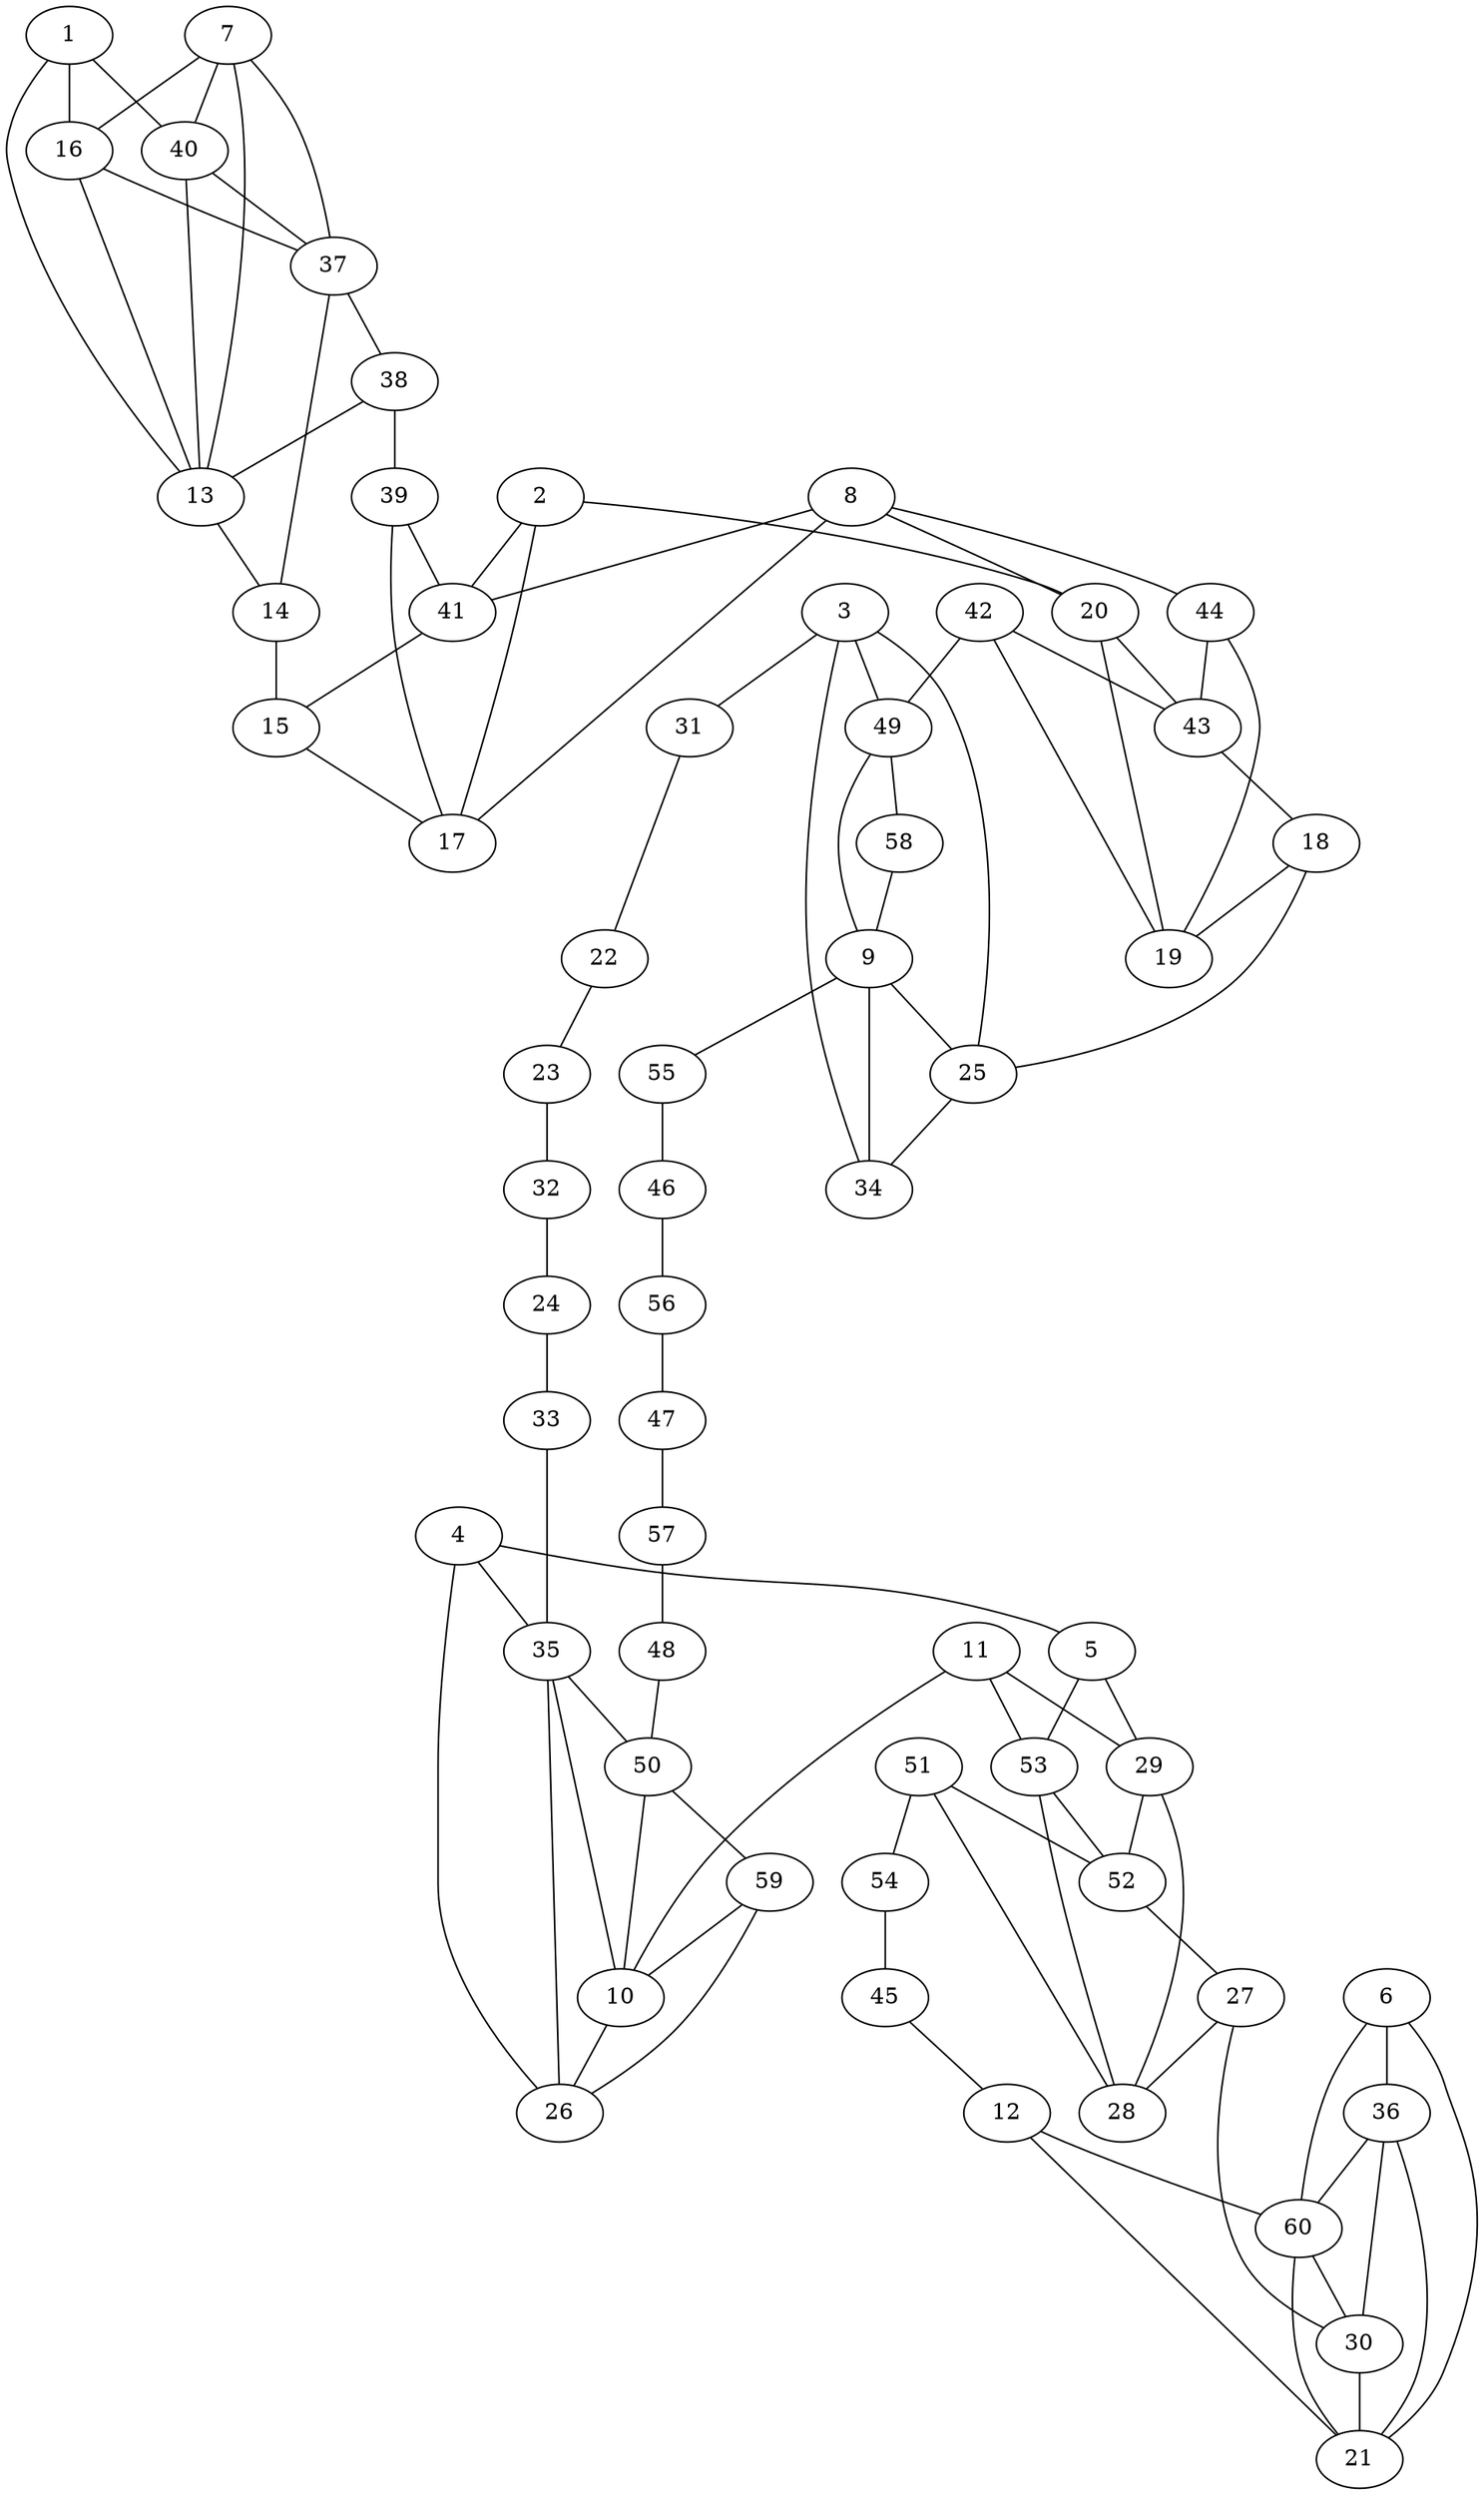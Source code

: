 graph pdb1f1v {
	1	 [aaLength=10,
		sequence=DLAKSREFYV,
		type=0];
	13	 [aaLength=5,
		sequence=HVTEE,
		type=1];
	1 -- 13	 [distance0="33.77705",
		frequency=1,
		type0=3];
	16	 [aaLength=11,
		sequence=IVRCAYMEIVV,
		type=1];
	1 -- 16	 [distance0="32.55594",
		frequency=1,
		type0=1];
	40	 [aaLength=11,
		sequence=IVRCAYMEIVV,
		type=1];
	1 -- 40	 [distance0="32.55594",
		frequency=1,
		type0=2];
	2	 [aaLength=15,
		sequence=SPAEVDAAEAYYKEL,
		type=0];
	17	 [aaLength=9,
		sequence=AVAAFAYRV,
		type=1];
	2 -- 17	 [distance0="20.29835",
		frequency=1,
		type0=1];
	20	 [aaLength=4,
		sequence=TERR,
		type=1];
	2 -- 20	 [distance0="25.2195",
		distance1="3.0",
		frequency=2,
		type0=3,
		type1=4];
	41	 [aaLength=9,
		sequence=AVAAFAYRV,
		type=1];
	2 -- 41	 [distance0="20.29835",
		frequency=1,
		type0=2];
	3	 [aaLength=12,
		sequence=DVPRGRAYLEDL,
		type=0];
	25	 [aaLength=9,
		sequence=RLDHFNQVT,
		type=1];
	3 -- 25	 [distance0="22.91745",
		frequency=1,
		type0=1];
	31	 [aaLength=7,
		sequence=RVSEDIK,
		type=1];
	3 -- 31	 [distance0="2.0",
		frequency=1,
		type0=4];
	34	 [aaLength=9,
		sequence=RLDHFNQVT,
		type=1];
	3 -- 34	 [distance0="22.91745",
		frequency=1,
		type0=2];
	49	 [aaLength=9,
		sequence=RLDHFNQVT,
		type=1];
	3 -- 49	 [distance0="22.91745",
		frequency=1,
		type0=3];
	4	 [aaLength=15,
		sequence=EKHNIIQICDKMGAL,
		type=0];
	5	 [aaLength=3,
		sequence=ISD,
		type=0];
	4 -- 5	 [distance0="18.5952",
		distance1="1.0",
		frequency=2,
		type0=1,
		type1=4];
	26	 [aaLength=8,
		sequence=RMHHVAFA,
		type=1];
	4 -- 26	 [distance0="18.95274",
		frequency=1,
		type0=2];
	35	 [aaLength=8,
		sequence=RMHHVAFA,
		type=1];
	4 -- 35	 [distance0="18.95274",
		frequency=1,
		type0=3];
	29	 [aaLength=7,
		sequence=IERGPGR,
		type=1];
	5 -- 29	 [distance0="24.38737",
		distance1="1.0",
		frequency=2,
		type0=2,
		type1=4];
	53	 [aaLength=7,
		sequence=IERGPGR,
		type=1];
	5 -- 53	 [distance0="24.38737",
		frequency=1,
		type0=3];
	6	 [aaLength=7,
		sequence=VPSWYTE,
		type=0];
	21	 [aaLength=4,
		sequence=ITWD,
		type=1];
	6 -- 21	 [distance0="32.17244",
		frequency=1,
		type0=3];
	36	 [aaLength=2,
		sequence=SL,
		type=1];
	6 -- 36	 [distance0="27.84",
		distance1="1.0",
		frequency=2,
		type0=1,
		type1=4];
	60	 [aaLength=2,
		sequence=SL,
		type=1];
	6 -- 60	 [distance0="27.84",
		frequency=1,
		type0=2];
	7	 [aaLength=10,
		sequence=DLAKSREFYV,
		type=0];
	7 -- 13	 [distance0="30.62043",
		frequency=1,
		type0=3];
	7 -- 16	 [distance0="29.26792",
		frequency=1,
		type0=1];
	37	 [aaLength=5,
		sequence=HVTEE,
		type=1];
	7 -- 37	 [distance0="5.0",
		frequency=1,
		type0=4];
	7 -- 40	 [distance0="29.26792",
		frequency=1,
		type0=2];
	8	 [aaLength=15,
		sequence=SPAEVDAAEAYYKEL,
		type=0];
	8 -- 17	 [distance0="17.76013",
		frequency=1,
		type0=1];
	8 -- 20	 [distance0="23.22547",
		frequency=1,
		type0=3];
	8 -- 41	 [distance0="17.76013",
		frequency=1,
		type0=2];
	44	 [aaLength=4,
		sequence=TERR,
		type=1];
	8 -- 44	 [distance0="3.0",
		frequency=1,
		type0=4];
	9	 [aaLength=12,
		sequence=DVPRGRAYLEDL,
		type=0];
	9 -- 25	 [distance0="23.26823",
		frequency=1,
		type0=1];
	9 -- 34	 [distance0="23.26823",
		frequency=1,
		type0=2];
	9 -- 49	 [distance0="23.26823",
		frequency=1,
		type0=3];
	55	 [aaLength=7,
		sequence=RVSEDIK,
		type=1];
	9 -- 55	 [distance0="2.0",
		frequency=1,
		type0=4];
	10	 [aaLength=15,
		sequence=EKHNIIQICDKMGAL,
		type=0];
	10 -- 26	 [distance0="16.31108",
		frequency=1,
		type0=1];
	10 -- 35	 [distance0="16.31108",
		frequency=1,
		type0=2];
	50	 [aaLength=8,
		sequence=RMHHVAFA,
		type=1];
	10 -- 50	 [distance0="16.31108",
		frequency=1,
		type0=3];
	11	 [aaLength=3,
		sequence=ISD,
		type=0];
	11 -- 10	 [distance0="18.58387",
		frequency=1,
		type0=1];
	11 -- 29	 [distance0="22.00652",
		frequency=1,
		type0=2];
	11 -- 53	 [distance0="22.00652",
		distance1="1.0",
		frequency=2,
		type0=3,
		type1=4];
	12	 [aaLength=7,
		sequence=VPSWYTE,
		type=0];
	12 -- 21	 [distance0="31.45712",
		frequency=1,
		type0=3];
	12 -- 60	 [distance0="27.01019",
		distance1="1.0",
		frequency=2,
		type0=2,
		type1=4];
	14	 [aaLength=5,
		sequence=TIYLR,
		type=1];
	13 -- 14	 [distance0="8.0",
		distance1="3.0",
		frequency=2,
		type0=2,
		type1=4];
	15	 [aaLength=5,
		sequence=LVLRQ,
		type=1];
	14 -- 15	 [distance0="9.0",
		frequency=1,
		type0=4];
	15 -- 17	 [distance0="9.0",
		distance1="4.0",
		frequency=2,
		type0=2,
		type1=4];
	16 -- 13	 [distance0="27.0",
		distance1="16.0",
		frequency=2,
		type0=2,
		type1=4];
	16 -- 37	 [distance0="27.0",
		frequency=1,
		type0=3];
	18	 [aaLength=5,
		sequence=PYEFF,
		type=1];
	19	 [aaLength=5,
		sequence=SVRVE,
		type=1];
	18 -- 19	 [distance0="10.0",
		frequency=1,
		type0=2];
	18 -- 25	 [distance0="22.0",
		frequency=1,
		type0=4];
	20 -- 19	 [distance0="14.0",
		distance1="10.0",
		frequency=2,
		type0=2,
		type1=4];
	43	 [aaLength=5,
		sequence=SVRVE,
		type=1];
	20 -- 43	 [distance0="14.0",
		frequency=1,
		type0=3];
	22	 [aaLength=7,
		sequence=RVSEDIK,
		type=1];
	23	 [aaLength=7,
		sequence=TYAAWMH,
		type=1];
	22 -- 23	 [distance0="5.0",
		frequency=1,
		type0=4];
	32	 [aaLength=7,
		sequence=TYAAWMH,
		type=1];
	23 -- 32	 [distance0="0.0",
		frequency=1,
		type0=5];
	24	 [aaLength=5,
		sequence=TALTG,
		type=1];
	33	 [aaLength=5,
		sequence=TALTG,
		type=1];
	24 -- 33	 [distance0="0.0",
		frequency=1,
		type0=5];
	25 -- 34	 [distance0="0.0",
		frequency=1,
		type0=5];
	26 -- 35	 [distance0="0.0",
		frequency=1,
		type0=1];
	27	 [aaLength=6,
		sequence=RIEIYT,
		type=1];
	28	 [aaLength=6,
		sequence=FYLYIL,
		type=1];
	27 -- 28	 [distance0="11.0",
		frequency=1,
		type0=2];
	30	 [aaLength=4,
		sequence=ITWD,
		type=1];
	27 -- 30	 [distance0="12.0",
		frequency=1,
		type0=4];
	29 -- 28	 [distance0="13.0",
		distance1="6.0",
		frequency=2,
		type0=2,
		type1=4];
	52	 [aaLength=6,
		sequence=FYLYIL,
		type=1];
	29 -- 52	 [distance0="13.0",
		frequency=1,
		type0=3];
	30 -- 21	 [distance0="0.0",
		frequency=1,
		type0=5];
	31 -- 22	 [distance0="0.0",
		frequency=1,
		type0=5];
	32 -- 24	 [distance0="7.0",
		frequency=1,
		type0=4];
	33 -- 35	 [distance0="4.0",
		frequency=1,
		type0=4];
	35 -- 50	 [distance0="0.0",
		frequency=1,
		type0=2];
	36 -- 21	 [distance0="26.0",
		frequency=1,
		type0=2];
	36 -- 30	 [distance0="26.0",
		frequency=1,
		type0=3];
	36 -- 60	 [distance0="0.0",
		frequency=1,
		type0=1];
	37 -- 14	 [distance0="8.0",
		frequency=1,
		type0=2];
	38	 [aaLength=5,
		sequence=TIYLR,
		type=1];
	37 -- 38	 [distance0="8.0",
		distance1="3.0",
		frequency=2,
		type0=3,
		type1=4];
	38 -- 13	 [distance0="8.0",
		frequency=1,
		type0=2];
	39	 [aaLength=5,
		sequence=LVLRQ,
		type=1];
	38 -- 39	 [distance0="9.0",
		frequency=1,
		type0=4];
	39 -- 17	 [distance0="9.0",
		frequency=1,
		type0=2];
	39 -- 41	 [distance0="9.0",
		distance1="4.0",
		frequency=2,
		type0=3,
		type1=4];
	40 -- 13	 [distance0="27.0",
		frequency=1,
		type0=2];
	40 -- 37	 [distance0="27.0",
		frequency=1,
		type0=3];
	41 -- 15	 [distance0="9.0",
		frequency=1,
		type0=2];
	42	 [aaLength=5,
		sequence=PYEFF,
		type=1];
	42 -- 19	 [distance0="10.0",
		frequency=1,
		type0=2];
	42 -- 43	 [distance0="10.0",
		frequency=1,
		type0=3];
	42 -- 49	 [distance0="22.0",
		frequency=1,
		type0=4];
	43 -- 18	 [distance0="10.0",
		frequency=1,
		type0=2];
	44 -- 19	 [distance0="14.0",
		frequency=1,
		type0=2];
	44 -- 43	 [distance0="14.0",
		distance1="10.0",
		frequency=2,
		type0=3,
		type1=4];
	45	 [aaLength=4,
		sequence=ITWD,
		type=1];
	45 -- 12	 [distance0="14.0",
		frequency=1,
		type0=4];
	46	 [aaLength=7,
		sequence=RVSEDIK,
		type=1];
	56	 [aaLength=7,
		sequence=TYAAWMH,
		type=1];
	46 -- 56	 [distance0="5.0",
		frequency=1,
		type0=4];
	47	 [aaLength=7,
		sequence=TYAAWMH,
		type=1];
	57	 [aaLength=5,
		sequence=TALTG,
		type=1];
	47 -- 57	 [distance0="7.0",
		frequency=1,
		type0=4];
	48	 [aaLength=5,
		sequence=TALTG,
		type=1];
	48 -- 50	 [distance0="4.0",
		frequency=1,
		type0=4];
	58	 [aaLength=9,
		sequence=RLDHFNQVT,
		type=1];
	49 -- 58	 [distance0="0.0",
		frequency=1,
		type0=5];
	59	 [aaLength=8,
		sequence=RMHHVAFA,
		type=1];
	50 -- 59	 [distance0="0.0",
		distance1="0.0",
		frequency=2,
		type0=3,
		type1=5];
	51	 [aaLength=6,
		sequence=RIEIYT,
		type=1];
	51 -- 28	 [distance0="11.0",
		frequency=1,
		type0=2];
	51 -- 52	 [distance0="11.0",
		frequency=1,
		type0=3];
	54	 [aaLength=4,
		sequence=ITWD,
		type=1];
	51 -- 54	 [distance0="12.0",
		frequency=1,
		type0=4];
	52 -- 27	 [distance0="11.0",
		frequency=1,
		type0=2];
	53 -- 28	 [distance0="13.0",
		frequency=1,
		type0=2];
	53 -- 52	 [distance0="13.0",
		distance1="6.0",
		frequency=2,
		type0=3,
		type1=4];
	54 -- 45	 [distance0="0.0",
		frequency=1,
		type0=5];
	55 -- 46	 [distance0="0.0",
		frequency=1,
		type0=5];
	56 -- 47	 [distance0="0.0",
		frequency=1,
		type0=5];
	57 -- 48	 [distance0="0.0",
		frequency=1,
		type0=5];
	58 -- 9	 [distance0="1.0",
		frequency=1,
		type0=4];
	59 -- 10	 [distance0="2.0",
		frequency=1,
		type0=4];
	59 -- 26	 [distance0="0.0",
		frequency=1,
		type0=1];
	60 -- 21	 [distance0="26.0",
		frequency=1,
		type0=2];
	60 -- 30	 [distance0="26.0",
		frequency=1,
		type0=3];
}
